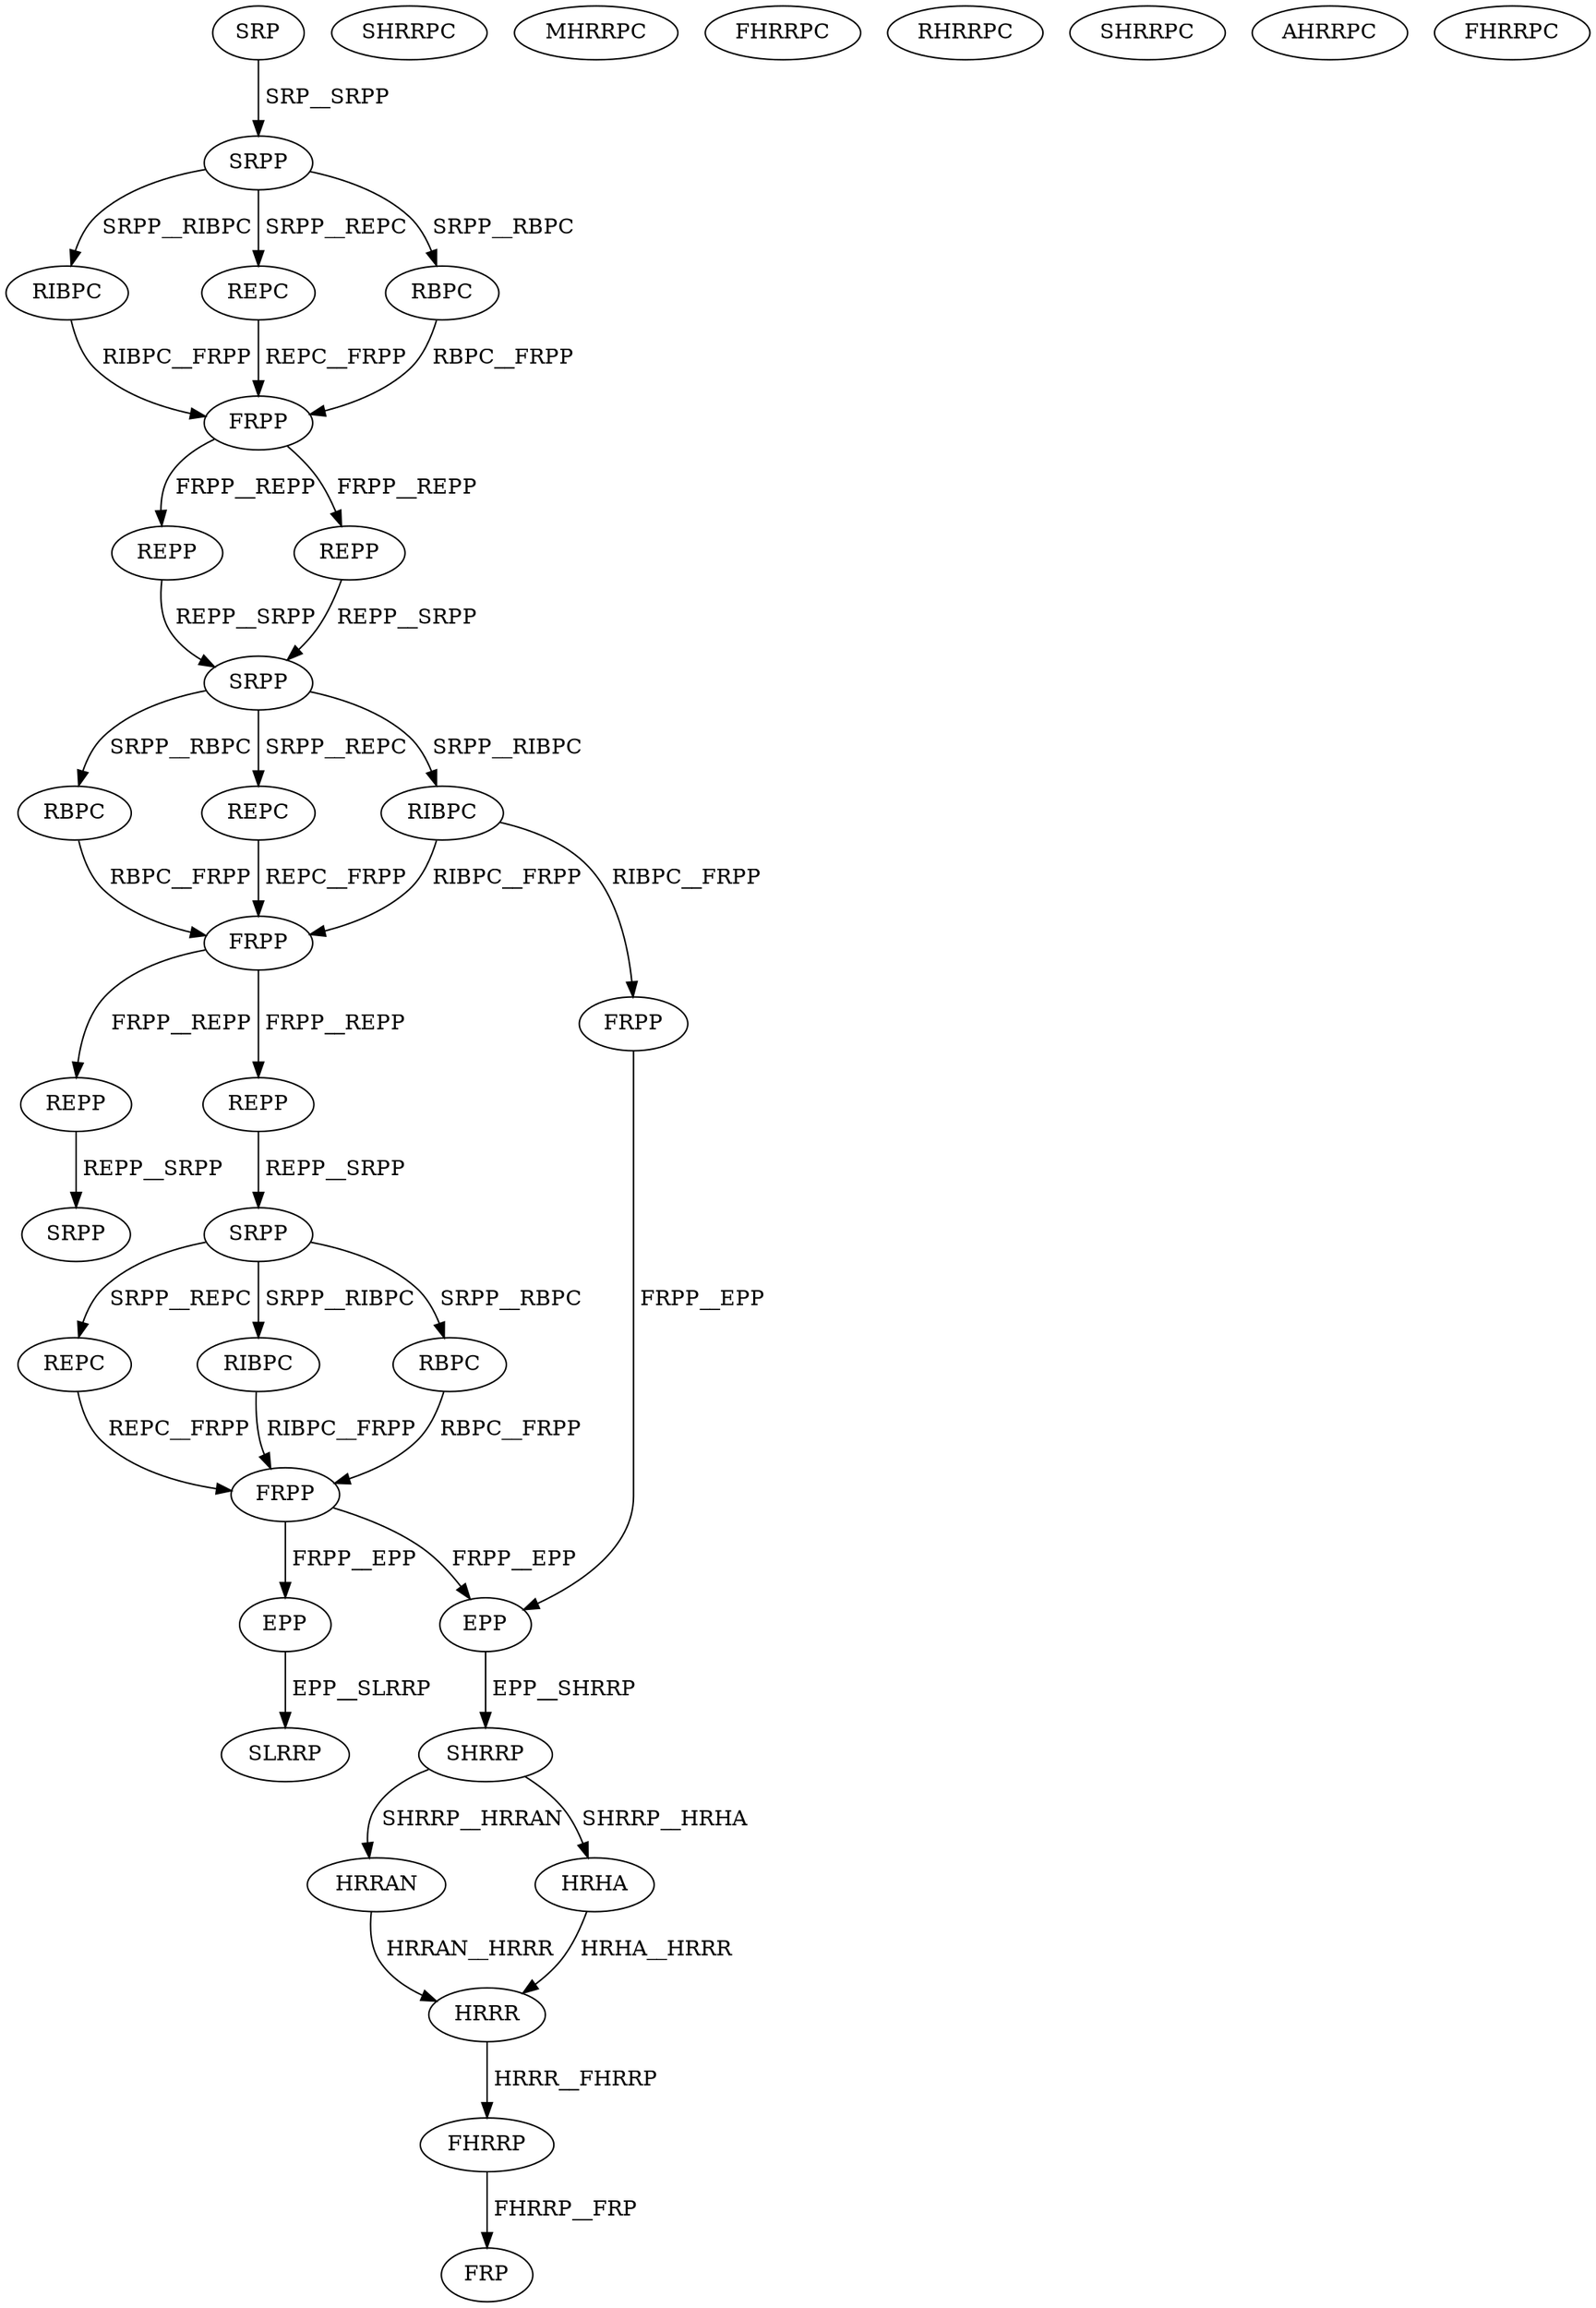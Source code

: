 digraph G { 
1 [label="SRP",color=black,fontcolor=black];
2 [label="SRPP",color=black,fontcolor=black];
3 [label="RIBPC",color=black,fontcolor=black];
4 [label="REPC",color=black,fontcolor=black];
5 [label="RBPC",color=black,fontcolor=black];
6 [label="FRPP",color=black,fontcolor=black];
7 [label="REPP",color=black,fontcolor=black];
8 [label="REPP",color=black,fontcolor=black];
9 [label="SRPP",color=black,fontcolor=black];
10 [label="RBPC",color=black,fontcolor=black];
11 [label="REPC",color=black,fontcolor=black];
12 [label="RIBPC",color=black,fontcolor=black];
13 [label="FRPP",color=black,fontcolor=black];
14 [label="REPP",color=black,fontcolor=black];
15 [label="SRPP",color=black,fontcolor=black];
16 [label="REPP",color=black,fontcolor=black];
17 [label="FRPP",color=black,fontcolor=black];
18 [label="RBPC",color=black,fontcolor=black];
19 [label="REPC",color=black,fontcolor=black];
20 [label="RIBPC",color=black,fontcolor=black];
21 [label="FRPP",color=black,fontcolor=black];
22 [label="SRPP",color=black,fontcolor=black];
23 [label="EPP",color=black,fontcolor=black];
24 [label="SHRRP",color=black,fontcolor=black];
25 [label="HRRAN",color=black,fontcolor=black];
26 [label="SHRRPC",color=black,fontcolor=black];
27 [label="HRHA",color=black,fontcolor=black];
28 [label="MHRRPC",color=black,fontcolor=black];
29 [label="FHRRPC",color=black,fontcolor=black];
30 [label="RHRRPC",color=black,fontcolor=black];
31 [label="SHRRPC",color=black,fontcolor=black];
32 [label="AHRRPC",color=black,fontcolor=black];
33 [label="FHRRPC",color=black,fontcolor=black];
34 [label="HRRR",color=black,fontcolor=black];
35 [label="FHRRP",color=black,fontcolor=black];
36 [label="FRP",color=black,fontcolor=black];
37 [label="EPP",color=black,fontcolor=black];
38 [label="SLRRP",color=black,fontcolor=black];
1->2[label=" SRP__SRPP",color=black,fontcolor=black];
2->3[label=" SRPP__RIBPC",color=black,fontcolor=black];
2->4[label=" SRPP__REPC",color=black,fontcolor=black];
2->5[label=" SRPP__RBPC",color=black,fontcolor=black];
3->6[label=" RIBPC__FRPP",color=black,fontcolor=black];
4->6[label=" REPC__FRPP",color=black,fontcolor=black];
5->6[label=" RBPC__FRPP",color=black,fontcolor=black];
6->7[label=" FRPP__REPP",color=black,fontcolor=black];
6->8[label=" FRPP__REPP",color=black,fontcolor=black];
7->9[label=" REPP__SRPP",color=black,fontcolor=black];
8->9[label=" REPP__SRPP",color=black,fontcolor=black];
9->10[label=" SRPP__RBPC",color=black,fontcolor=black];
9->11[label=" SRPP__REPC",color=black,fontcolor=black];
9->12[label=" SRPP__RIBPC",color=black,fontcolor=black];
10->13[label=" RBPC__FRPP",color=black,fontcolor=black];
11->13[label=" REPC__FRPP",color=black,fontcolor=black];
12->13[label=" RIBPC__FRPP",color=black,fontcolor=black];
12->17[label=" RIBPC__FRPP",color=black,fontcolor=black];
13->14[label=" FRPP__REPP",color=black,fontcolor=black];
13->16[label=" FRPP__REPP",color=black,fontcolor=black];
14->15[label=" REPP__SRPP",color=black,fontcolor=black];
15->18[label=" SRPP__RBPC",color=black,fontcolor=black];
15->19[label=" SRPP__REPC",color=black,fontcolor=black];
15->20[label=" SRPP__RIBPC",color=black,fontcolor=black];
16->22[label=" REPP__SRPP",color=black,fontcolor=black];
17->23[label=" FRPP__EPP",color=black,fontcolor=black];
18->21[label=" RBPC__FRPP",color=black,fontcolor=black];
19->21[label=" REPC__FRPP",color=black,fontcolor=black];
20->21[label=" RIBPC__FRPP",color=black,fontcolor=black];
21->23[label=" FRPP__EPP",color=black,fontcolor=black];
21->37[label=" FRPP__EPP",color=black,fontcolor=black];
23->24[label=" EPP__SHRRP",color=black,fontcolor=black];
24->25[label=" SHRRP__HRRAN",color=black,fontcolor=black];
24->27[label=" SHRRP__HRHA",color=black,fontcolor=black];
25->34[label=" HRRAN__HRRR",color=black,fontcolor=black];
27->34[label=" HRHA__HRRR",color=black,fontcolor=black];
34->35[label=" HRRR__FHRRP",color=black,fontcolor=black];
35->36[label=" FHRRP__FRP",color=black,fontcolor=black];
37->38[label=" EPP__SLRRP",color=black,fontcolor=black];
}
